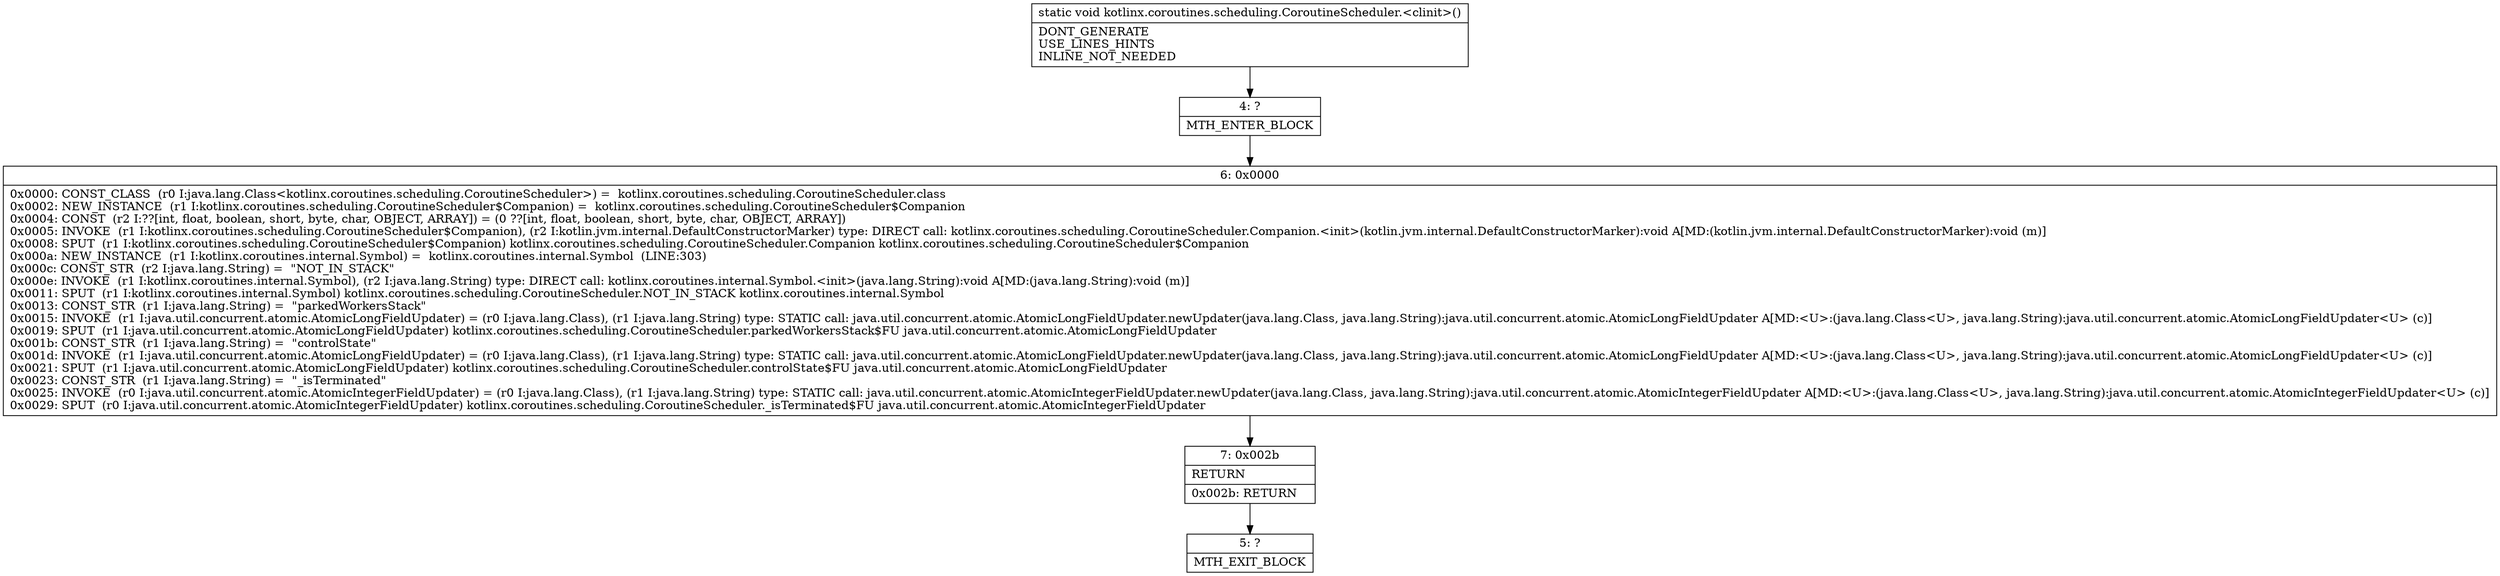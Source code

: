 digraph "CFG forkotlinx.coroutines.scheduling.CoroutineScheduler.\<clinit\>()V" {
Node_4 [shape=record,label="{4\:\ ?|MTH_ENTER_BLOCK\l}"];
Node_6 [shape=record,label="{6\:\ 0x0000|0x0000: CONST_CLASS  (r0 I:java.lang.Class\<kotlinx.coroutines.scheduling.CoroutineScheduler\>) =  kotlinx.coroutines.scheduling.CoroutineScheduler.class \l0x0002: NEW_INSTANCE  (r1 I:kotlinx.coroutines.scheduling.CoroutineScheduler$Companion) =  kotlinx.coroutines.scheduling.CoroutineScheduler$Companion \l0x0004: CONST  (r2 I:??[int, float, boolean, short, byte, char, OBJECT, ARRAY]) = (0 ??[int, float, boolean, short, byte, char, OBJECT, ARRAY]) \l0x0005: INVOKE  (r1 I:kotlinx.coroutines.scheduling.CoroutineScheduler$Companion), (r2 I:kotlin.jvm.internal.DefaultConstructorMarker) type: DIRECT call: kotlinx.coroutines.scheduling.CoroutineScheduler.Companion.\<init\>(kotlin.jvm.internal.DefaultConstructorMarker):void A[MD:(kotlin.jvm.internal.DefaultConstructorMarker):void (m)]\l0x0008: SPUT  (r1 I:kotlinx.coroutines.scheduling.CoroutineScheduler$Companion) kotlinx.coroutines.scheduling.CoroutineScheduler.Companion kotlinx.coroutines.scheduling.CoroutineScheduler$Companion \l0x000a: NEW_INSTANCE  (r1 I:kotlinx.coroutines.internal.Symbol) =  kotlinx.coroutines.internal.Symbol  (LINE:303)\l0x000c: CONST_STR  (r2 I:java.lang.String) =  \"NOT_IN_STACK\" \l0x000e: INVOKE  (r1 I:kotlinx.coroutines.internal.Symbol), (r2 I:java.lang.String) type: DIRECT call: kotlinx.coroutines.internal.Symbol.\<init\>(java.lang.String):void A[MD:(java.lang.String):void (m)]\l0x0011: SPUT  (r1 I:kotlinx.coroutines.internal.Symbol) kotlinx.coroutines.scheduling.CoroutineScheduler.NOT_IN_STACK kotlinx.coroutines.internal.Symbol \l0x0013: CONST_STR  (r1 I:java.lang.String) =  \"parkedWorkersStack\" \l0x0015: INVOKE  (r1 I:java.util.concurrent.atomic.AtomicLongFieldUpdater) = (r0 I:java.lang.Class), (r1 I:java.lang.String) type: STATIC call: java.util.concurrent.atomic.AtomicLongFieldUpdater.newUpdater(java.lang.Class, java.lang.String):java.util.concurrent.atomic.AtomicLongFieldUpdater A[MD:\<U\>:(java.lang.Class\<U\>, java.lang.String):java.util.concurrent.atomic.AtomicLongFieldUpdater\<U\> (c)]\l0x0019: SPUT  (r1 I:java.util.concurrent.atomic.AtomicLongFieldUpdater) kotlinx.coroutines.scheduling.CoroutineScheduler.parkedWorkersStack$FU java.util.concurrent.atomic.AtomicLongFieldUpdater \l0x001b: CONST_STR  (r1 I:java.lang.String) =  \"controlState\" \l0x001d: INVOKE  (r1 I:java.util.concurrent.atomic.AtomicLongFieldUpdater) = (r0 I:java.lang.Class), (r1 I:java.lang.String) type: STATIC call: java.util.concurrent.atomic.AtomicLongFieldUpdater.newUpdater(java.lang.Class, java.lang.String):java.util.concurrent.atomic.AtomicLongFieldUpdater A[MD:\<U\>:(java.lang.Class\<U\>, java.lang.String):java.util.concurrent.atomic.AtomicLongFieldUpdater\<U\> (c)]\l0x0021: SPUT  (r1 I:java.util.concurrent.atomic.AtomicLongFieldUpdater) kotlinx.coroutines.scheduling.CoroutineScheduler.controlState$FU java.util.concurrent.atomic.AtomicLongFieldUpdater \l0x0023: CONST_STR  (r1 I:java.lang.String) =  \"_isTerminated\" \l0x0025: INVOKE  (r0 I:java.util.concurrent.atomic.AtomicIntegerFieldUpdater) = (r0 I:java.lang.Class), (r1 I:java.lang.String) type: STATIC call: java.util.concurrent.atomic.AtomicIntegerFieldUpdater.newUpdater(java.lang.Class, java.lang.String):java.util.concurrent.atomic.AtomicIntegerFieldUpdater A[MD:\<U\>:(java.lang.Class\<U\>, java.lang.String):java.util.concurrent.atomic.AtomicIntegerFieldUpdater\<U\> (c)]\l0x0029: SPUT  (r0 I:java.util.concurrent.atomic.AtomicIntegerFieldUpdater) kotlinx.coroutines.scheduling.CoroutineScheduler._isTerminated$FU java.util.concurrent.atomic.AtomicIntegerFieldUpdater \l}"];
Node_7 [shape=record,label="{7\:\ 0x002b|RETURN\l|0x002b: RETURN   \l}"];
Node_5 [shape=record,label="{5\:\ ?|MTH_EXIT_BLOCK\l}"];
MethodNode[shape=record,label="{static void kotlinx.coroutines.scheduling.CoroutineScheduler.\<clinit\>()  | DONT_GENERATE\lUSE_LINES_HINTS\lINLINE_NOT_NEEDED\l}"];
MethodNode -> Node_4;Node_4 -> Node_6;
Node_6 -> Node_7;
Node_7 -> Node_5;
}

